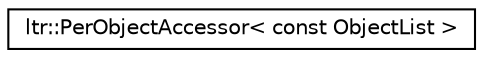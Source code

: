 digraph G
{
  edge [fontname="Helvetica",fontsize="10",labelfontname="Helvetica",labelfontsize="10"];
  node [fontname="Helvetica",fontsize="10",shape=record];
  rankdir="LR";
  Node1 [label="ltr::PerObjectAccessor\< const ObjectList \>",height=0.2,width=0.4,color="black", fillcolor="white", style="filled",URL="$classltr_1_1_per_object_accessor_3_01const_01_object_list_01_4.html"];
}
